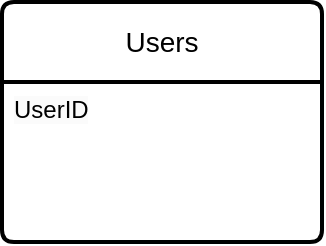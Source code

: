 <mxfile version="24.2.1" type="github">
  <diagram name="Página-1" id="vfift7YscawHxzYw-1V3">
    <mxGraphModel dx="880" dy="411" grid="1" gridSize="10" guides="1" tooltips="1" connect="1" arrows="1" fold="1" page="1" pageScale="1" pageWidth="827" pageHeight="1169" math="0" shadow="0">
      <root>
        <mxCell id="0" />
        <mxCell id="1" parent="0" />
        <mxCell id="b8FiyKOlwUJ2ktIVLIt4-1" value="Users" style="swimlane;childLayout=stackLayout;horizontal=1;startSize=40;horizontalStack=0;rounded=1;fontSize=14;fontStyle=0;strokeWidth=2;resizeParent=0;resizeLast=1;shadow=0;dashed=0;align=center;arcSize=5;whiteSpace=wrap;html=1;rotation=0;" vertex="1" parent="1">
          <mxGeometry x="70" y="20" width="160" height="120" as="geometry" />
        </mxCell>
        <object label="&lt;span style=&quot;color: rgb(0, 0, 0); font-family: Helvetica; font-size: 12px; font-style: normal; font-variant-ligatures: normal; font-variant-caps: normal; font-weight: 400; letter-spacing: normal; orphans: 2; text-align: left; text-indent: 0px; text-transform: none; widows: 2; word-spacing: 0px; -webkit-text-stroke-width: 0px; white-space: nowrap; background-color: rgb(251, 251, 251); text-decoration-thickness: initial; text-decoration-style: initial; text-decoration-color: initial; display: inline !important; float: none;&quot;&gt;UserID&lt;/span&gt;" id="b8FiyKOlwUJ2ktIVLIt4-2">
          <mxCell style="align=left;strokeColor=none;fillColor=none;spacingLeft=4;fontSize=12;verticalAlign=top;resizable=0;rotatable=0;part=1;html=1;rotation=0;" vertex="1" parent="b8FiyKOlwUJ2ktIVLIt4-1">
            <mxGeometry y="40" width="160" height="80" as="geometry" />
          </mxCell>
        </object>
      </root>
    </mxGraphModel>
  </diagram>
</mxfile>
